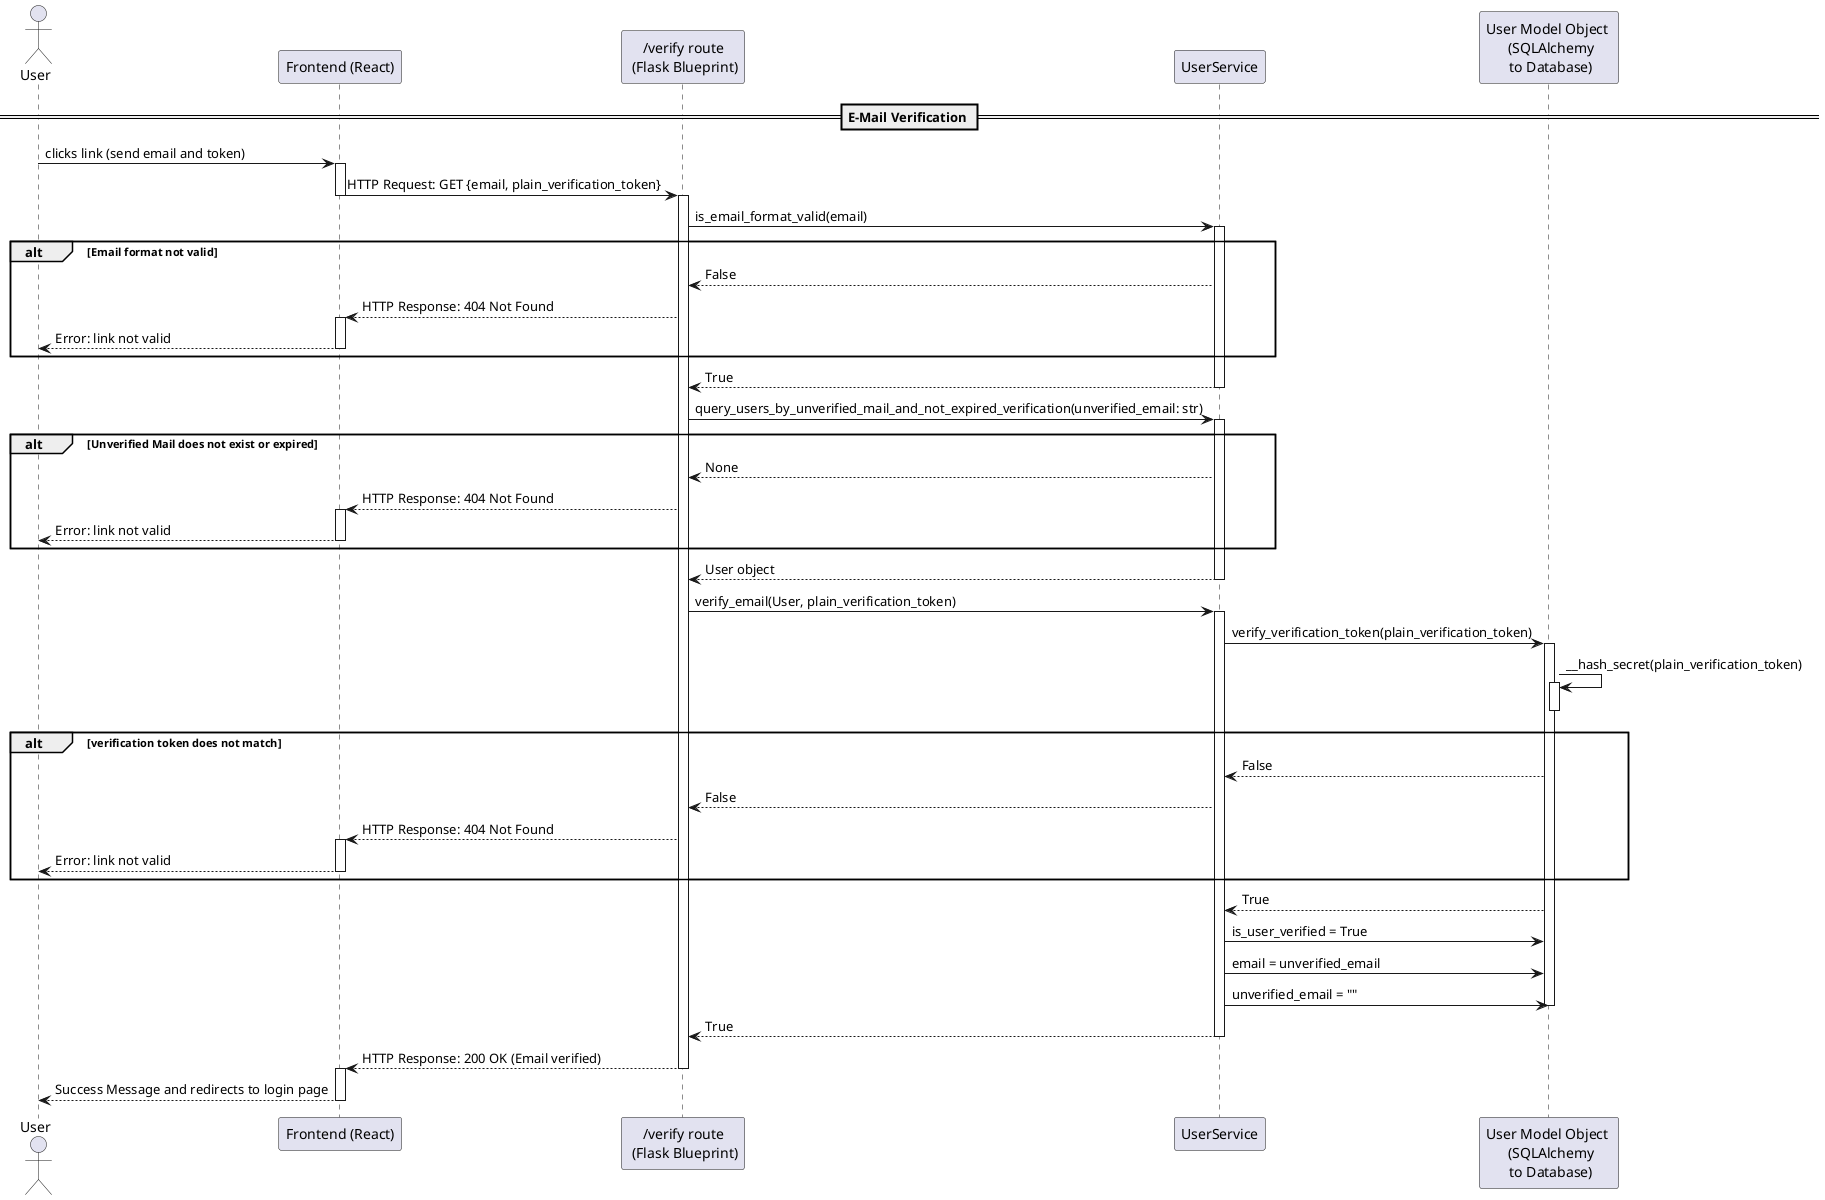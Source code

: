 @startuml
actor "User" as AppUser
participant "Frontend (React)" as FE
participant "/verify route\n (Flask Blueprint)" as VR
participant "UserService" as US
participant "User Model Object \n (SQLAlchemy\n to Database)" as UM

== E-Mail Verification ==
AppUser -> FE : clicks link (send email and token)
activate FE
FE -> VR : HTTP Request: GET {email, plain_verification_token}
deactivate FE
activate VR
VR -> US : is_email_format_valid(email)
activate US
alt Email format not valid
    VR <-- US : False
    FE <-- VR : HTTP Response: 404 Not Found
    activate FE
    AppUser <-- FE : Error: link not valid
    deactivate FE
end
VR <-- US : True
deactivate US
VR -> US : query_users_by_unverified_mail_and_not_expired_verification(unverified_email: str)
activate US
alt Unverified Mail does not exist or expired
    VR <-- US : None
    FE <-- VR : HTTP Response: 404 Not Found
    activate FE
    AppUser <-- FE : Error: link not valid
    deactivate FE
end
VR <-- US : User object
deactivate US
VR -> US : verify_email(User, plain_verification_token)
activate US
US -> UM : verify_verification_token(plain_verification_token)
activate UM
UM -> UM : __hash_secret(plain_verification_token)
activate UM
deactivate UM
alt verification token does not match
    US <-- UM : False
    VR <-- US : False
    FE <-- VR : HTTP Response: 404 Not Found
    activate FE
    AppUser <-- FE : Error: link not valid
    deactivate FE
end
US <-- UM : True
US -> UM : is_user_verified = True
US -> UM : email = unverified_email
US -> UM : unverified_email = ""
deactivate UM
VR <-- US : True
deactivate US
FE <-- VR : HTTP Response: 200 OK (Email verified)
deactivate VR
activate FE
AppUser <-- FE : Success Message and redirects to login page
deactivate FE
@enduml

